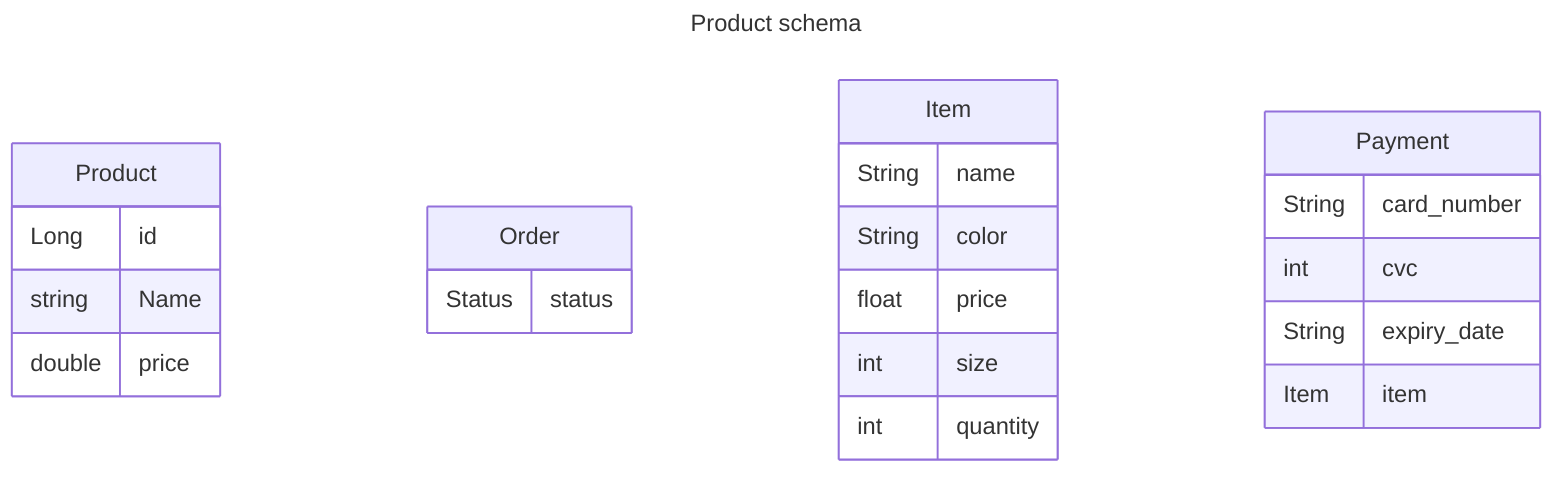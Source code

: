 ---
title: Product schema
---

erDiagram
    Product {
        Long id
        string Name
        double price
    }
    Order {
        Status status
    }
    Item {
     String name
     String color
     float price
     int size
     int quantity
    }
    Payment {
     String card_number
     int cvc
     String expiry_date
     Item item
    }